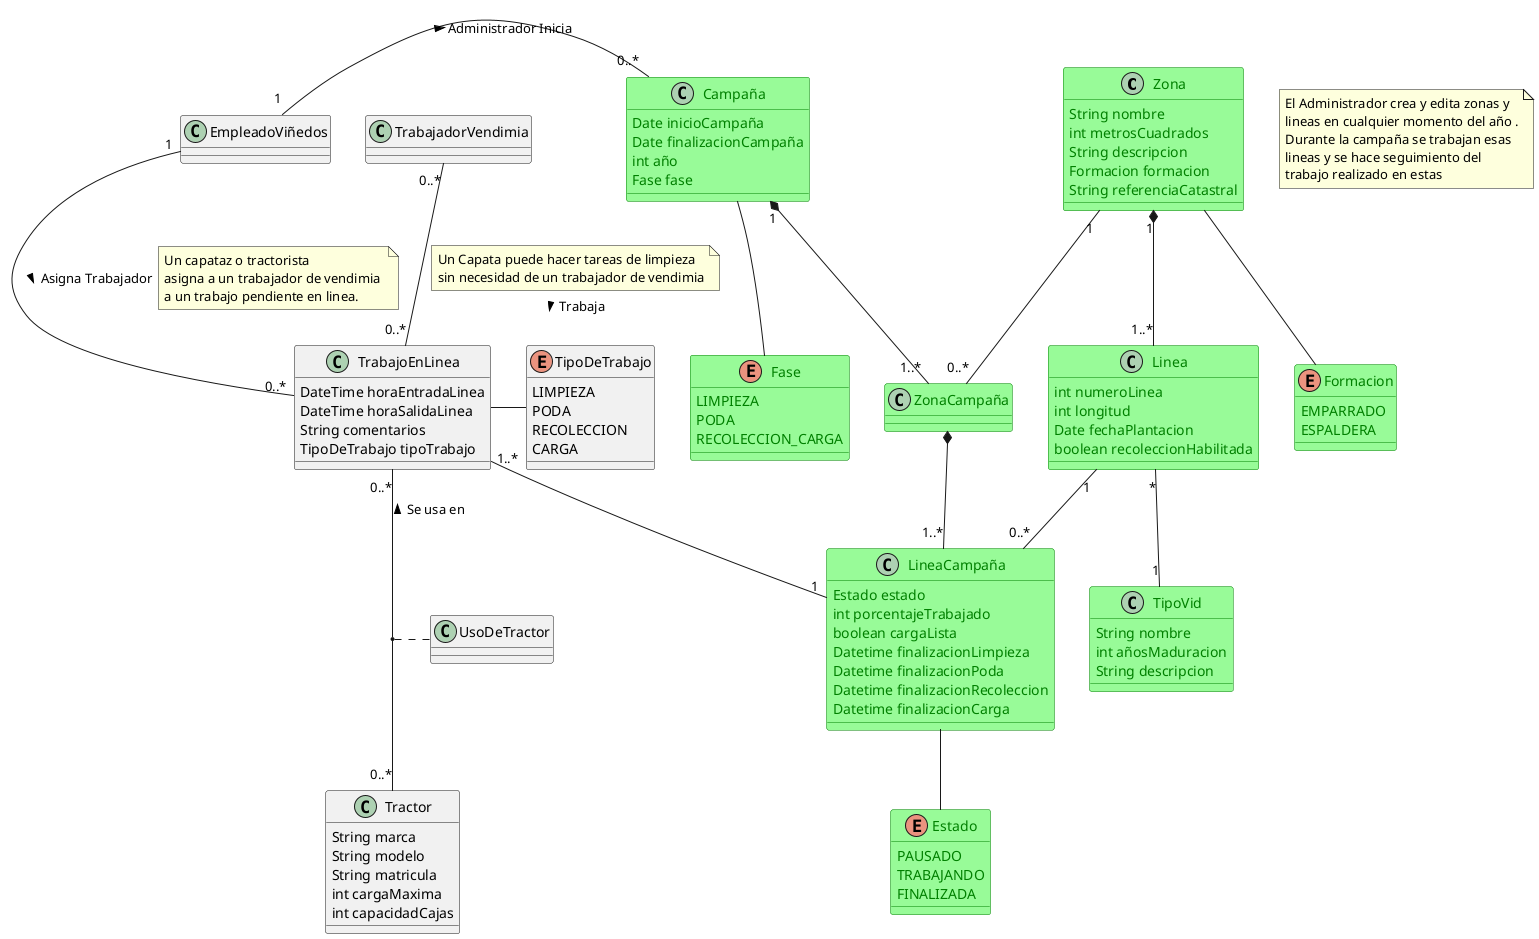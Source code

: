 @startuml CapaPersistencia1


class Zona #palegreen;line:green;text:green {
    String nombre
    int metrosCuadrados
    String descripcion
    Formacion formacion
    String referenciaCatastral
}

enum Formacion #palegreen;line:green;text:green{
    EMPARRADO
    ESPALDERA
}

note as N1
    El Administrador crea y edita zonas y 
    lineas en cualquier momento del año .
    Durante la campaña se trabajan esas 
    lineas y se hace seguimiento del
    trabajo realizado en estas
end note
class Linea #palegreen;line:green;text:green{
    int numeroLinea
    int longitud
    Date fechaPlantacion
    boolean recoleccionHabilitada
}

class TipoVid #palegreen;line:green;text:green{
    String nombre
    int añosMaduracion
    String descripcion
}

class TrabajadorVendimia{

}


class TrabajoEnLinea{
    DateTime horaEntradaLinea
    DateTime horaSalidaLinea    
    String comentarios
    TipoDeTrabajo tipoTrabajo
}

Enum TipoDeTrabajo{
    LIMPIEZA
    PODA
    RECOLECCION
    CARGA

}

class Campaña #palegreen;line:green;text:green{
    Date inicioCampaña
    Date finalizacionCampaña
    int año
    Fase fase

}

class LineaCampaña #palegreen;line:green;text:green{
    Estado estado
    int porcentajeTrabajado
    boolean cargaLista
    Datetime finalizacionLimpieza
    Datetime finalizacionPoda
    Datetime finalizacionRecoleccion
    Datetime finalizacionCarga
}

enum Estado #palegreen;line:green;text:green{
    PAUSADO
    TRABAJANDO
    FINALIZADA
}

enum Fase #palegreen;line:green;text:green{
    LIMPIEZA
    PODA
    RECOLECCION_CARGA
}


class ZonaCampaña #palegreen;line:green;text:green{
    
}


class EmpleadoViñedos{
}

class Tractor{
    String marca
    String modelo
    String matricula
    int cargaMaxima
    int capacidadCajas
}

class UsoDeTractor{
    
}
 

Zona -- Formacion 

TrabajoEnLinea "0..*" -up- "0..*" Tractor : > Se usa en 

(TrabajoEnLinea,Tractor) ..  UsoDeTractor

EmpleadoViñedos "1" -- "0..*" TrabajoEnLinea : Asigna Trabajador >
note right on link
    Un capataz o tractorista
    asigna a un trabajador de vendimia 
    a un trabajo pendiente en linea.
end note

EmpleadoViñedos "1  "-right- "0..*" Campaña : Administrador Inicia >

TrabajadorVendimia "0..*" -- "0..*" TrabajoEnLinea : Trabaja >
note top on link
    Un Capata puede hacer tareas de limpieza 
    sin necesidad de un trabajador de vendimia
end note


' EmpleadoViñedos "1" -- "0..*" Zona : administra >

Zona "1" *-- "1..*" Linea
Linea "*" -- "1" TipoVid


TrabajoEnLinea "1..*" --  "1" LineaCampaña

TrabajoEnLinea -right- TipoDeTrabajo

Linea "1" --  "0..*" LineaCampaña
Zona "1" -- "0..*"  ZonaCampaña 

LineaCampaña -- Estado

Campaña "1" *-- "1..*" ZonaCampaña
ZonaCampaña *-- "1..*" LineaCampaña 

Campaña -- Fase




' Problema: Que pasa si una linea es deshabilitada a mitad de campaña? DEBE DESHABILITARSE de la campaña si no se hizo recoleccion. PROBAR ESTO

@enduml
